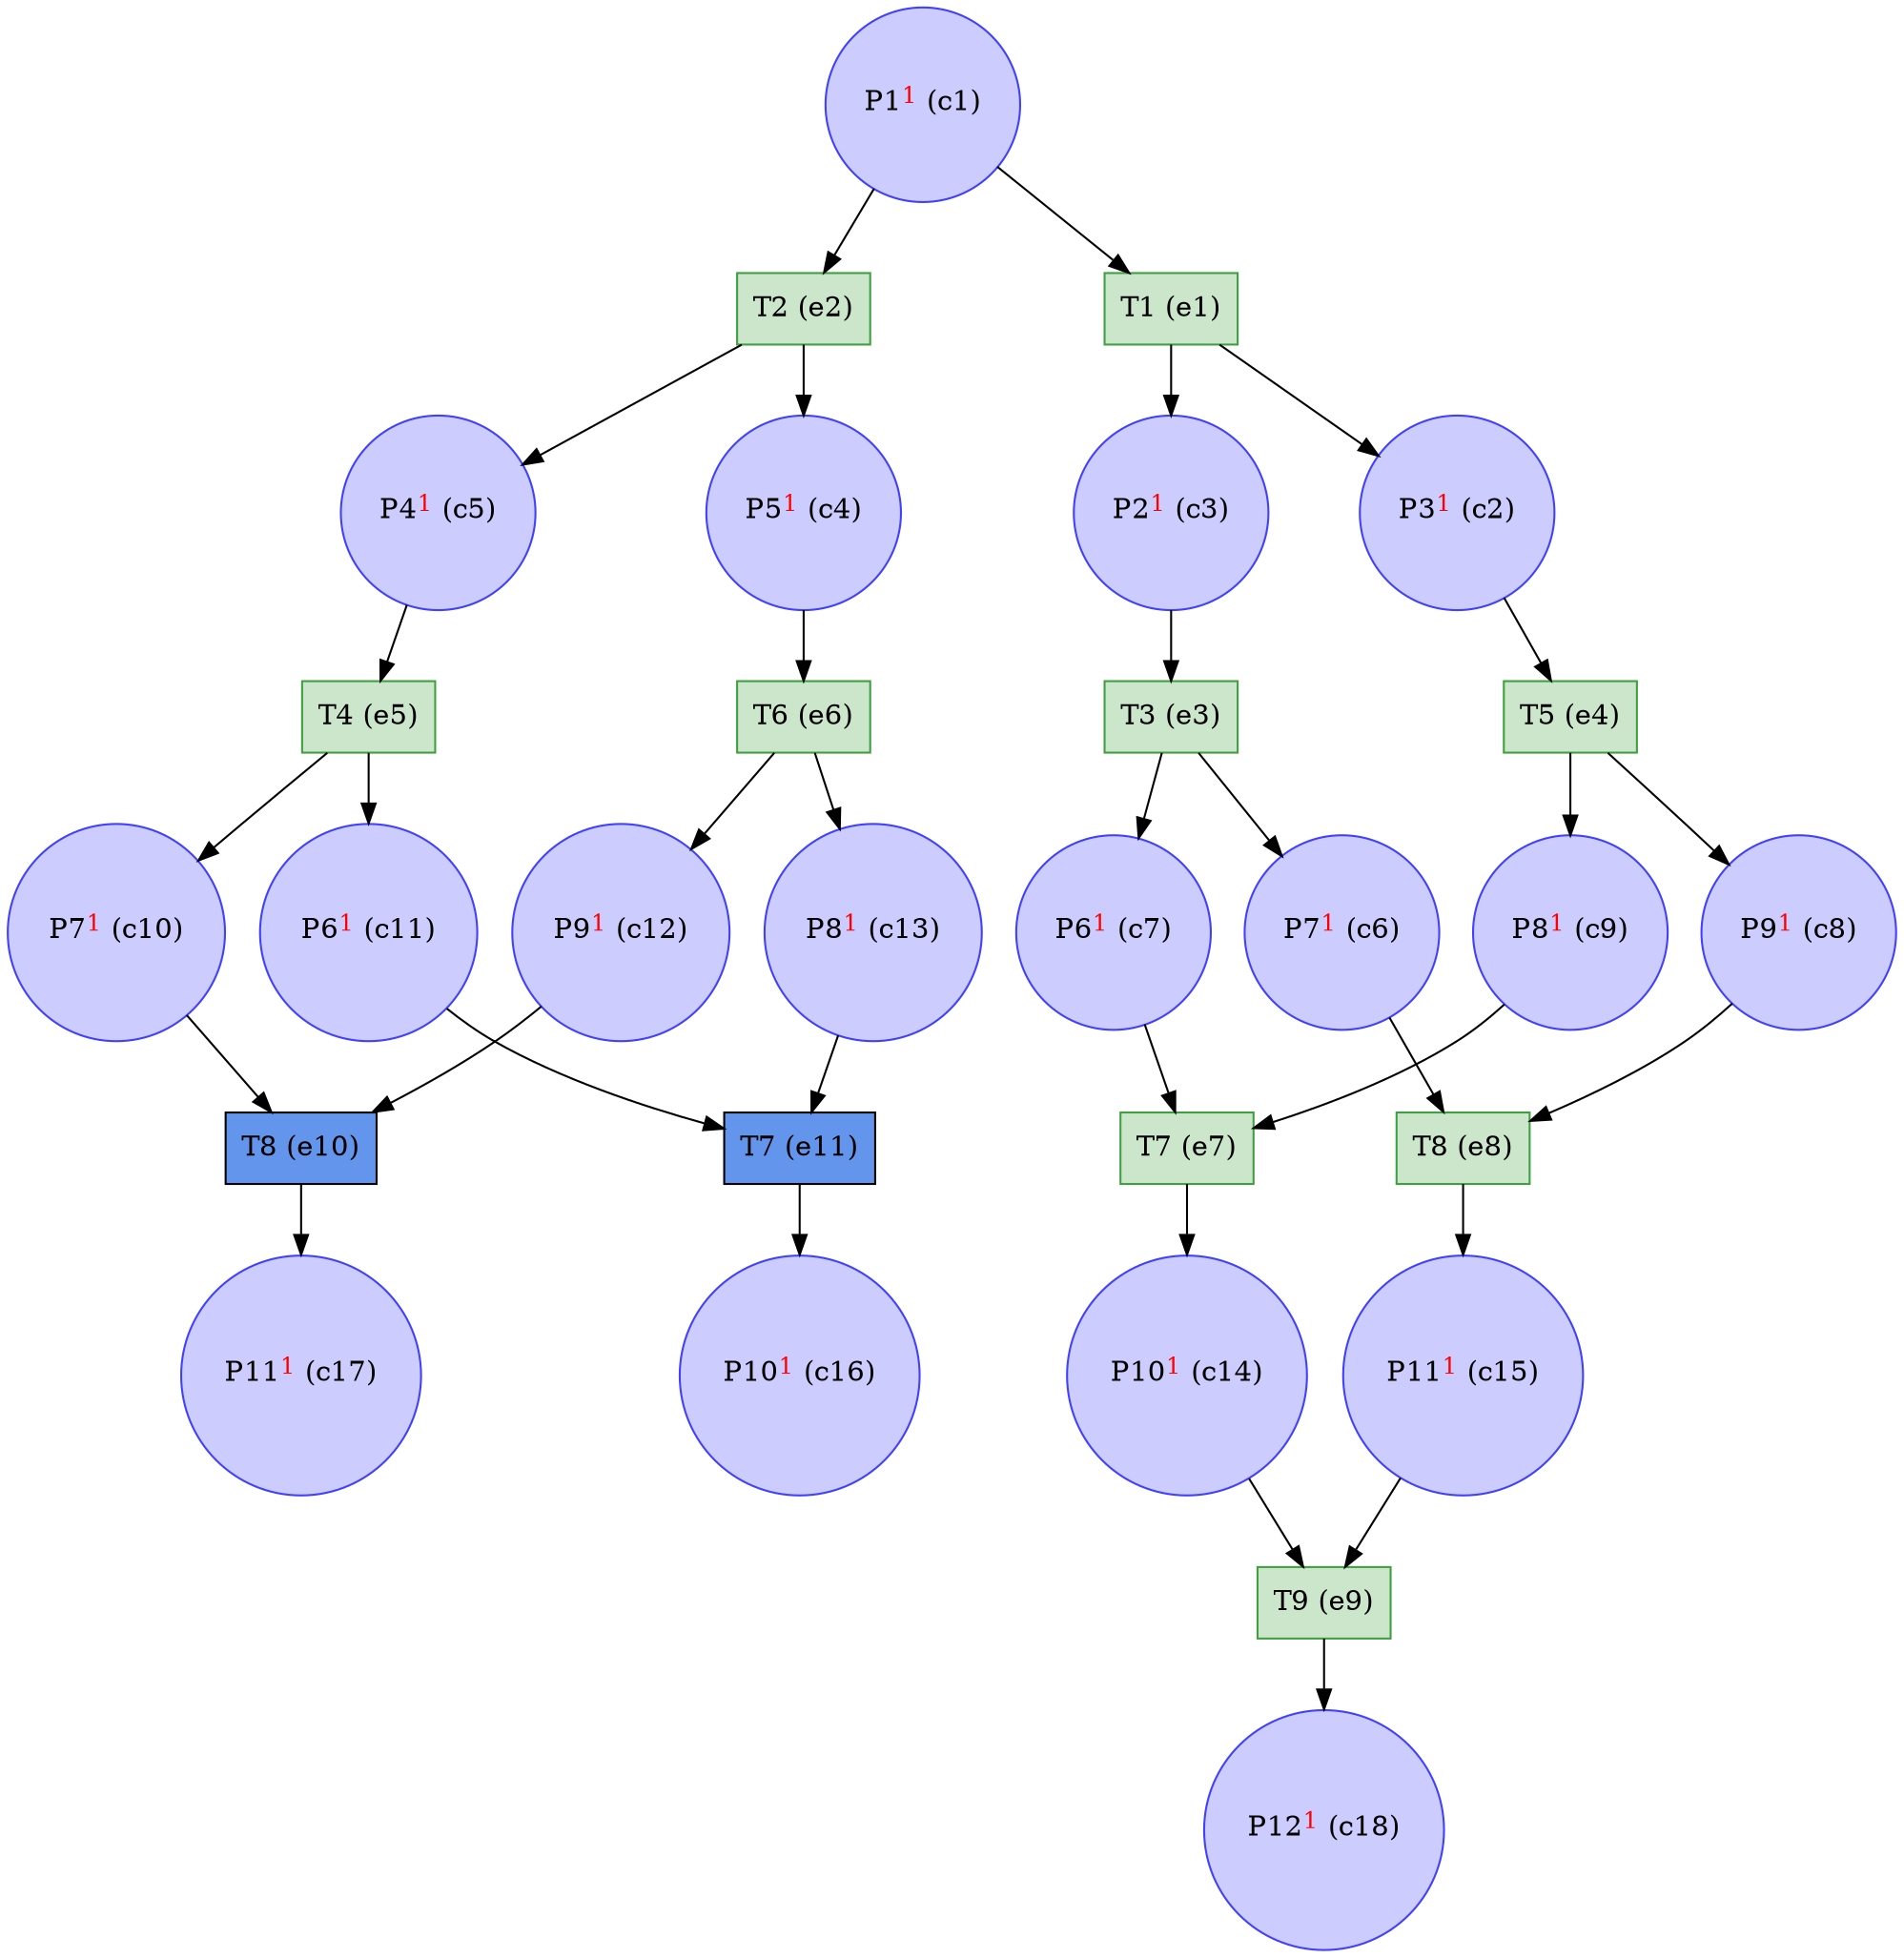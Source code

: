 digraph test {
  c1 -> e2;
  c1 -> e1;
  e1 -> c2;
  c2 -> e4;
  e1 -> c3;
  c3 -> e3;
  e2 -> c4;
  c4 -> e6;
  e2 -> c5;
  c5 -> e5;
  e3 -> c6;
  c6 -> e8;
  e3 -> c7;
  c7 -> e7;
  e4 -> c8;
  c8 -> e8;
  e4 -> c9;
  c9 -> e7;
  e5 -> c10;
  c10 -> e10;
  e5 -> c11;
  c11 -> e11;
  e6 -> c12;
  c12 -> e10;
  e6 -> c13;
  c13 -> e11;
  e7 -> c14;
  c14 -> e9;
  e8 -> c15;
  c15 -> e9;
  e11 -> c16;
  e10 -> c17;
  e9 -> c18;
  c1 [color="#4040ff" fillcolor="#ccccff" label= <P1<FONT COLOR="red"><SUP>1</SUP></FONT>&nbsp;(c1)> shape=circle style=filled];
  c2 [color="#4040ff" fillcolor="#ccccff" label= <P3<FONT COLOR="red"><SUP>1</SUP></FONT>&nbsp;(c2)> shape=circle style=filled];
  c3 [color="#4040ff" fillcolor="#ccccff" label= <P2<FONT COLOR="red"><SUP>1</SUP></FONT>&nbsp;(c3)> shape=circle style=filled];
  c4 [color="#4040ff" fillcolor="#ccccff" label= <P5<FONT COLOR="red"><SUP>1</SUP></FONT>&nbsp;(c4)> shape=circle style=filled];
  c5 [color="#4040ff" fillcolor="#ccccff" label= <P4<FONT COLOR="red"><SUP>1</SUP></FONT>&nbsp;(c5)> shape=circle style=filled];
  c6 [color="#4040ff" fillcolor="#ccccff" label= <P7<FONT COLOR="red"><SUP>1</SUP></FONT>&nbsp;(c6)> shape=circle style=filled];
  c7 [color="#4040ff" fillcolor="#ccccff" label= <P6<FONT COLOR="red"><SUP>1</SUP></FONT>&nbsp;(c7)> shape=circle style=filled];
  c8 [color="#4040ff" fillcolor="#ccccff" label= <P9<FONT COLOR="red"><SUP>1</SUP></FONT>&nbsp;(c8)> shape=circle style=filled];
  c9 [color="#4040ff" fillcolor="#ccccff" label= <P8<FONT COLOR="red"><SUP>1</SUP></FONT>&nbsp;(c9)> shape=circle style=filled];
  c10 [color="#4040ff" fillcolor="#ccccff" label= <P7<FONT COLOR="red"><SUP>1</SUP></FONT>&nbsp;(c10)> shape=circle style=filled];
  c11 [color="#4040ff" fillcolor="#ccccff" label= <P6<FONT COLOR="red"><SUP>1</SUP></FONT>&nbsp;(c11)> shape=circle style=filled];
  c12 [color="#4040ff" fillcolor="#ccccff" label= <P9<FONT COLOR="red"><SUP>1</SUP></FONT>&nbsp;(c12)> shape=circle style=filled];
  c13 [color="#4040ff" fillcolor="#ccccff" label= <P8<FONT COLOR="red"><SUP>1</SUP></FONT>&nbsp;(c13)> shape=circle style=filled];
  c14 [color="#4040ff" fillcolor="#ccccff" label= <P10<FONT COLOR="red"><SUP>1</SUP></FONT>&nbsp;(c14)> shape=circle style=filled];
  c15 [color="#4040ff" fillcolor="#ccccff" label= <P11<FONT COLOR="red"><SUP>1</SUP></FONT>&nbsp;(c15)> shape=circle style=filled];
  c16 [color="#4040ff" fillcolor="#ccccff" label= <P10<FONT COLOR="red"><SUP>1</SUP></FONT>&nbsp;(c16)> shape=circle style=filled];
  c17 [color="#4040ff" fillcolor="#ccccff" label= <P11<FONT COLOR="red"><SUP>1</SUP></FONT>&nbsp;(c17)> shape=circle style=filled];
  c18 [color="#4040ff" fillcolor="#ccccff" label= <P12<FONT COLOR="red"><SUP>1</SUP></FONT>&nbsp;(c18)> shape=circle style=filled];
  e1 [color="#409f40" fillcolor="#cce6cc" label="T1 (e1)" shape=box style=filled];
  e2 [color="#409f40" fillcolor="#cce6cc" label="T2 (e2)" shape=box style=filled];
  e3 [color="#409f40" fillcolor="#cce6cc" label="T3 (e3)" shape=box style=filled];
  e4 [color="#409f40" fillcolor="#cce6cc" label="T5 (e4)" shape=box style=filled];
  e5 [color="#409f40" fillcolor="#cce6cc" label="T4 (e5)" shape=box style=filled];
  e6 [color="#409f40" fillcolor="#cce6cc" label="T6 (e6)" shape=box style=filled];
  e7 [color="#409f40" fillcolor="#cce6cc" label="T7 (e7)" shape=box style=filled];
  e8 [color="#409f40" fillcolor="#cce6cc" label="T8 (e8)" shape=box style=filled];
  e9 [color="#409f40" fillcolor="#cce6cc" label="T9 (e9)" shape=box style=filled];
  e10 [color=black fillcolor=cornflowerblue label="T8 (e10)" shape=box style=filled];
  e11 [color=black fillcolor=cornflowerblue label="T7 (e11)" shape=box style=filled];
}
